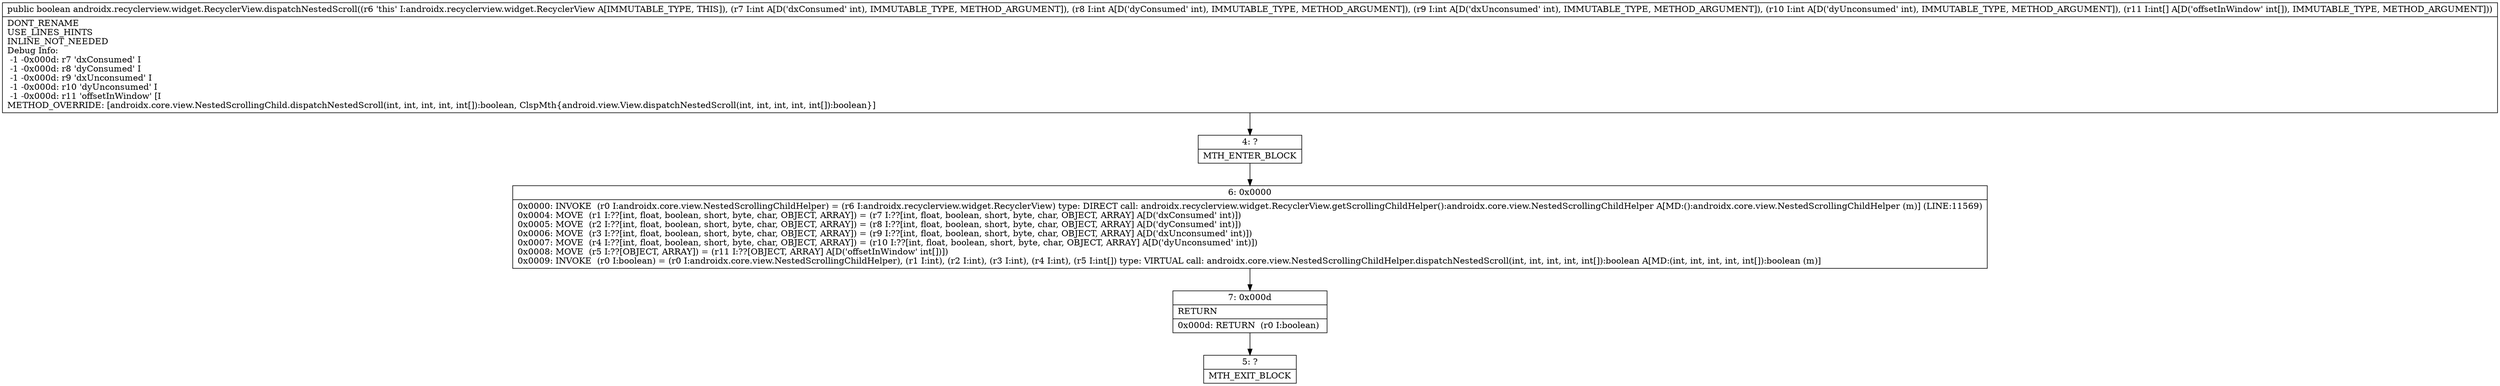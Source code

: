 digraph "CFG forandroidx.recyclerview.widget.RecyclerView.dispatchNestedScroll(IIII[I)Z" {
Node_4 [shape=record,label="{4\:\ ?|MTH_ENTER_BLOCK\l}"];
Node_6 [shape=record,label="{6\:\ 0x0000|0x0000: INVOKE  (r0 I:androidx.core.view.NestedScrollingChildHelper) = (r6 I:androidx.recyclerview.widget.RecyclerView) type: DIRECT call: androidx.recyclerview.widget.RecyclerView.getScrollingChildHelper():androidx.core.view.NestedScrollingChildHelper A[MD:():androidx.core.view.NestedScrollingChildHelper (m)] (LINE:11569)\l0x0004: MOVE  (r1 I:??[int, float, boolean, short, byte, char, OBJECT, ARRAY]) = (r7 I:??[int, float, boolean, short, byte, char, OBJECT, ARRAY] A[D('dxConsumed' int)]) \l0x0005: MOVE  (r2 I:??[int, float, boolean, short, byte, char, OBJECT, ARRAY]) = (r8 I:??[int, float, boolean, short, byte, char, OBJECT, ARRAY] A[D('dyConsumed' int)]) \l0x0006: MOVE  (r3 I:??[int, float, boolean, short, byte, char, OBJECT, ARRAY]) = (r9 I:??[int, float, boolean, short, byte, char, OBJECT, ARRAY] A[D('dxUnconsumed' int)]) \l0x0007: MOVE  (r4 I:??[int, float, boolean, short, byte, char, OBJECT, ARRAY]) = (r10 I:??[int, float, boolean, short, byte, char, OBJECT, ARRAY] A[D('dyUnconsumed' int)]) \l0x0008: MOVE  (r5 I:??[OBJECT, ARRAY]) = (r11 I:??[OBJECT, ARRAY] A[D('offsetInWindow' int[])]) \l0x0009: INVOKE  (r0 I:boolean) = (r0 I:androidx.core.view.NestedScrollingChildHelper), (r1 I:int), (r2 I:int), (r3 I:int), (r4 I:int), (r5 I:int[]) type: VIRTUAL call: androidx.core.view.NestedScrollingChildHelper.dispatchNestedScroll(int, int, int, int, int[]):boolean A[MD:(int, int, int, int, int[]):boolean (m)]\l}"];
Node_7 [shape=record,label="{7\:\ 0x000d|RETURN\l|0x000d: RETURN  (r0 I:boolean) \l}"];
Node_5 [shape=record,label="{5\:\ ?|MTH_EXIT_BLOCK\l}"];
MethodNode[shape=record,label="{public boolean androidx.recyclerview.widget.RecyclerView.dispatchNestedScroll((r6 'this' I:androidx.recyclerview.widget.RecyclerView A[IMMUTABLE_TYPE, THIS]), (r7 I:int A[D('dxConsumed' int), IMMUTABLE_TYPE, METHOD_ARGUMENT]), (r8 I:int A[D('dyConsumed' int), IMMUTABLE_TYPE, METHOD_ARGUMENT]), (r9 I:int A[D('dxUnconsumed' int), IMMUTABLE_TYPE, METHOD_ARGUMENT]), (r10 I:int A[D('dyUnconsumed' int), IMMUTABLE_TYPE, METHOD_ARGUMENT]), (r11 I:int[] A[D('offsetInWindow' int[]), IMMUTABLE_TYPE, METHOD_ARGUMENT]))  | DONT_RENAME\lUSE_LINES_HINTS\lINLINE_NOT_NEEDED\lDebug Info:\l  \-1 \-0x000d: r7 'dxConsumed' I\l  \-1 \-0x000d: r8 'dyConsumed' I\l  \-1 \-0x000d: r9 'dxUnconsumed' I\l  \-1 \-0x000d: r10 'dyUnconsumed' I\l  \-1 \-0x000d: r11 'offsetInWindow' [I\lMETHOD_OVERRIDE: [androidx.core.view.NestedScrollingChild.dispatchNestedScroll(int, int, int, int, int[]):boolean, ClspMth\{android.view.View.dispatchNestedScroll(int, int, int, int, int[]):boolean\}]\l}"];
MethodNode -> Node_4;Node_4 -> Node_6;
Node_6 -> Node_7;
Node_7 -> Node_5;
}

